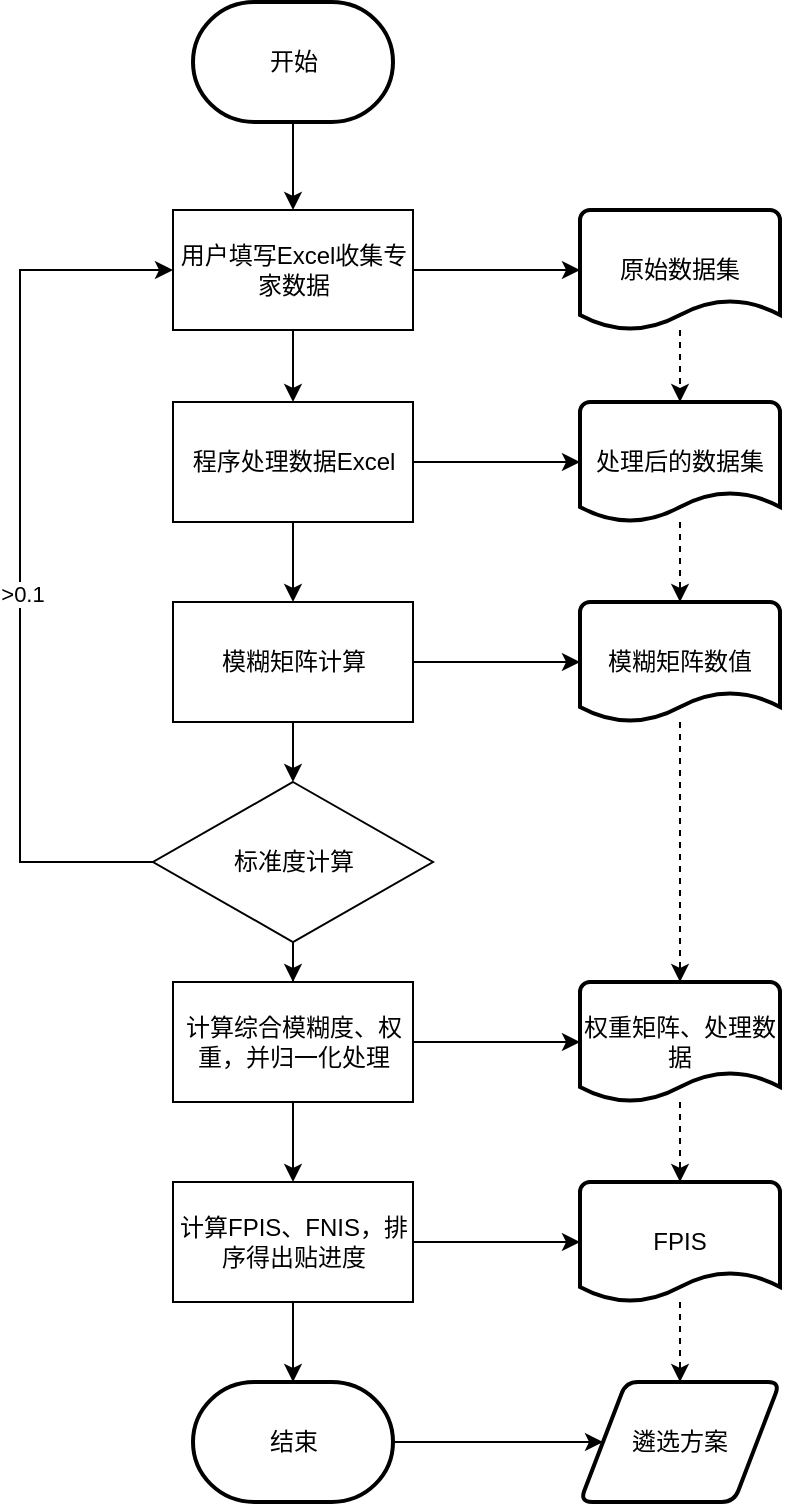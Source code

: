 <mxfile>
    <diagram id="ahDcYDfKpWIO5aL0TjgY" name="Page-1">
        <mxGraphModel dx="1766" dy="-902" grid="1" gridSize="10" guides="1" tooltips="1" connect="1" arrows="1" fold="1" page="0" pageScale="1" pageWidth="827" pageHeight="1169" math="0" shadow="0">
            <root>
                <mxCell id="0"/>
                <mxCell id="1" parent="0"/>
                <mxCell id="2" style="edgeStyle=orthogonalEdgeStyle;rounded=0;orthogonalLoop=1;jettySize=auto;html=1;exitX=0.5;exitY=1;exitDx=0;exitDy=0;exitPerimeter=0;entryX=0.5;entryY=0;entryDx=0;entryDy=0;" edge="1" parent="1" source="3" target="6">
                    <mxGeometry relative="1" as="geometry"/>
                </mxCell>
                <mxCell id="3" value="开始" style="strokeWidth=2;html=1;shape=mxgraph.flowchart.terminator;whiteSpace=wrap;" vertex="1" parent="1">
                    <mxGeometry x="-433.5" y="1620" width="100" height="60" as="geometry"/>
                </mxCell>
                <mxCell id="4" value="" style="edgeStyle=orthogonalEdgeStyle;rounded=0;orthogonalLoop=1;jettySize=auto;html=1;" edge="1" parent="1" source="6" target="8">
                    <mxGeometry relative="1" as="geometry"/>
                </mxCell>
                <mxCell id="5" value="" style="edgeStyle=orthogonalEdgeStyle;rounded=0;orthogonalLoop=1;jettySize=auto;html=1;" edge="1" parent="1" source="6" target="20">
                    <mxGeometry relative="1" as="geometry"/>
                </mxCell>
                <mxCell id="6" value="用户填写Excel收集专家数据" style="rounded=0;whiteSpace=wrap;html=1;" vertex="1" parent="1">
                    <mxGeometry x="-443.5" y="1724" width="120" height="60" as="geometry"/>
                </mxCell>
                <mxCell id="7" value="" style="edgeStyle=orthogonalEdgeStyle;rounded=0;orthogonalLoop=1;jettySize=auto;html=1;" edge="1" parent="1" source="8" target="10">
                    <mxGeometry relative="1" as="geometry"/>
                </mxCell>
                <mxCell id="42" value="" style="edgeStyle=none;html=1;" edge="1" parent="1" source="8" target="21">
                    <mxGeometry relative="1" as="geometry"/>
                </mxCell>
                <mxCell id="8" value="程序处理数据Excel" style="rounded=0;whiteSpace=wrap;html=1;" vertex="1" parent="1">
                    <mxGeometry x="-443.5" y="1820" width="120" height="60" as="geometry"/>
                </mxCell>
                <mxCell id="9" value="" style="edgeStyle=orthogonalEdgeStyle;rounded=0;orthogonalLoop=1;jettySize=auto;html=1;" edge="1" parent="1" source="10" target="14">
                    <mxGeometry relative="1" as="geometry"/>
                </mxCell>
                <mxCell id="44" value="" style="edgeStyle=none;html=1;" edge="1" parent="1" source="10" target="43">
                    <mxGeometry relative="1" as="geometry"/>
                </mxCell>
                <mxCell id="10" value="模糊矩阵计算" style="rounded=0;whiteSpace=wrap;html=1;" vertex="1" parent="1">
                    <mxGeometry x="-443.5" y="1920" width="120" height="60" as="geometry"/>
                </mxCell>
                <mxCell id="11" value="" style="edgeStyle=orthogonalEdgeStyle;rounded=0;orthogonalLoop=1;jettySize=auto;html=1;" edge="1" parent="1" source="14" target="16">
                    <mxGeometry relative="1" as="geometry"/>
                </mxCell>
                <mxCell id="12" style="edgeStyle=orthogonalEdgeStyle;rounded=0;orthogonalLoop=1;jettySize=auto;html=1;exitX=0;exitY=0.5;exitDx=0;exitDy=0;entryX=0;entryY=0.5;entryDx=0;entryDy=0;" edge="1" parent="1" source="14" target="6">
                    <mxGeometry relative="1" as="geometry">
                        <Array as="points">
                            <mxPoint x="-520" y="2050"/>
                            <mxPoint x="-520" y="1754"/>
                        </Array>
                    </mxGeometry>
                </mxCell>
                <mxCell id="13" value="&amp;gt;0.1" style="edgeLabel;html=1;align=center;verticalAlign=middle;resizable=0;points=[];" vertex="1" connectable="0" parent="12">
                    <mxGeometry x="-0.082" y="-1" relative="1" as="geometry">
                        <mxPoint y="1" as="offset"/>
                    </mxGeometry>
                </mxCell>
                <mxCell id="14" value="标准度计算" style="rhombus;whiteSpace=wrap;html=1;" vertex="1" parent="1">
                    <mxGeometry x="-453.5" y="2010" width="140" height="80" as="geometry"/>
                </mxCell>
                <mxCell id="15" value="" style="edgeStyle=orthogonalEdgeStyle;rounded=0;orthogonalLoop=1;jettySize=auto;html=1;" edge="1" parent="1" source="16" target="18">
                    <mxGeometry relative="1" as="geometry"/>
                </mxCell>
                <mxCell id="48" value="" style="edgeStyle=none;html=1;" edge="1" parent="1" source="16" target="46">
                    <mxGeometry relative="1" as="geometry"/>
                </mxCell>
                <mxCell id="16" value="计算综合模糊度、权重，并归一化处理" style="rounded=0;whiteSpace=wrap;html=1;" vertex="1" parent="1">
                    <mxGeometry x="-443.5" y="2110" width="120" height="60" as="geometry"/>
                </mxCell>
                <mxCell id="17" value="" style="edgeStyle=orthogonalEdgeStyle;rounded=0;orthogonalLoop=1;jettySize=auto;html=1;" edge="1" parent="1" source="18" target="19">
                    <mxGeometry relative="1" as="geometry"/>
                </mxCell>
                <mxCell id="49" value="" style="edgeStyle=none;html=1;" edge="1" parent="1" source="18" target="45">
                    <mxGeometry relative="1" as="geometry"/>
                </mxCell>
                <mxCell id="18" value="计算FPIS、FNIS，排序得出贴进度" style="rounded=0;whiteSpace=wrap;html=1;" vertex="1" parent="1">
                    <mxGeometry x="-443.5" y="2210" width="120" height="60" as="geometry"/>
                </mxCell>
                <mxCell id="50" value="" style="edgeStyle=none;html=1;" edge="1" parent="1" source="19" target="47">
                    <mxGeometry relative="1" as="geometry"/>
                </mxCell>
                <mxCell id="19" value="结束" style="strokeWidth=2;html=1;shape=mxgraph.flowchart.terminator;whiteSpace=wrap;" vertex="1" parent="1">
                    <mxGeometry x="-433.5" y="2310" width="100" height="60" as="geometry"/>
                </mxCell>
                <mxCell id="51" value="" style="edgeStyle=none;html=1;dashed=1;" edge="1" parent="1" source="20" target="21">
                    <mxGeometry relative="1" as="geometry"/>
                </mxCell>
                <mxCell id="20" value="原始数据集" style="strokeWidth=2;html=1;shape=mxgraph.flowchart.document2;whiteSpace=wrap;size=0.25;" vertex="1" parent="1">
                    <mxGeometry x="-240" y="1724" width="100" height="60" as="geometry"/>
                </mxCell>
                <mxCell id="52" value="" style="edgeStyle=none;html=1;dashed=1;" edge="1" parent="1" source="21" target="43">
                    <mxGeometry relative="1" as="geometry"/>
                </mxCell>
                <mxCell id="21" value="处理后的数据集" style="strokeWidth=2;html=1;shape=mxgraph.flowchart.document2;whiteSpace=wrap;size=0.25;" vertex="1" parent="1">
                    <mxGeometry x="-240" y="1820" width="100" height="60" as="geometry"/>
                </mxCell>
                <mxCell id="55" style="edgeStyle=none;html=1;entryX=0.5;entryY=0;entryDx=0;entryDy=0;entryPerimeter=0;dashed=1;" edge="1" parent="1" source="43" target="46">
                    <mxGeometry relative="1" as="geometry"/>
                </mxCell>
                <mxCell id="43" value="模糊矩阵数值" style="strokeWidth=2;html=1;shape=mxgraph.flowchart.document2;whiteSpace=wrap;size=0.25;" vertex="1" parent="1">
                    <mxGeometry x="-240" y="1920" width="100" height="60" as="geometry"/>
                </mxCell>
                <mxCell id="57" value="" style="edgeStyle=none;html=1;dashed=1;" edge="1" parent="1" source="45" target="47">
                    <mxGeometry relative="1" as="geometry"/>
                </mxCell>
                <mxCell id="45" value="FPIS" style="strokeWidth=2;html=1;shape=mxgraph.flowchart.document2;whiteSpace=wrap;size=0.25;" vertex="1" parent="1">
                    <mxGeometry x="-240" y="2210" width="100" height="60" as="geometry"/>
                </mxCell>
                <mxCell id="56" value="" style="edgeStyle=none;html=1;dashed=1;" edge="1" parent="1" source="46" target="45">
                    <mxGeometry relative="1" as="geometry"/>
                </mxCell>
                <mxCell id="46" value="权重矩阵、处理数据" style="strokeWidth=2;html=1;shape=mxgraph.flowchart.document2;whiteSpace=wrap;size=0.25;" vertex="1" parent="1">
                    <mxGeometry x="-240" y="2110" width="100" height="60" as="geometry"/>
                </mxCell>
                <mxCell id="47" value="遴选方案" style="shape=parallelogram;html=1;strokeWidth=2;perimeter=parallelogramPerimeter;whiteSpace=wrap;rounded=1;arcSize=12;size=0.23;" vertex="1" parent="1">
                    <mxGeometry x="-240" y="2310" width="100" height="60" as="geometry"/>
                </mxCell>
            </root>
        </mxGraphModel>
    </diagram>
</mxfile>